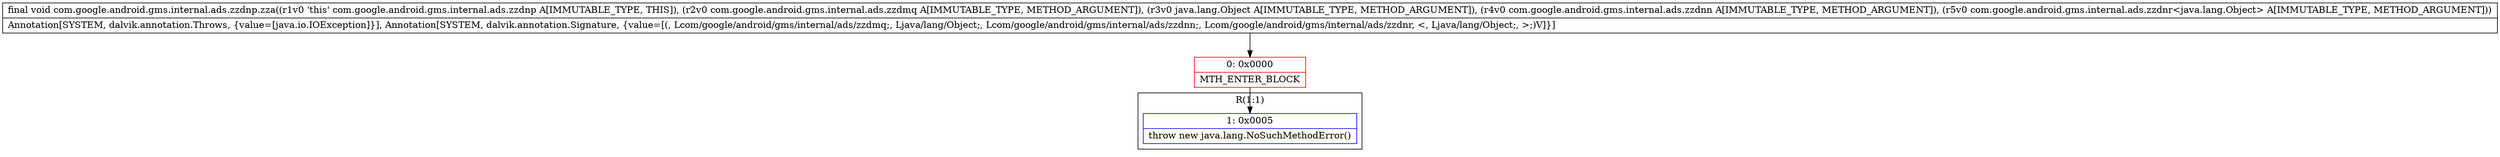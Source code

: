digraph "CFG forcom.google.android.gms.internal.ads.zzdnp.zza(Lcom\/google\/android\/gms\/internal\/ads\/zzdmq;Ljava\/lang\/Object;Lcom\/google\/android\/gms\/internal\/ads\/zzdnn;Lcom\/google\/android\/gms\/internal\/ads\/zzdnr;)V" {
subgraph cluster_Region_479084440 {
label = "R(1:1)";
node [shape=record,color=blue];
Node_1 [shape=record,label="{1\:\ 0x0005|throw new java.lang.NoSuchMethodError()\l}"];
}
Node_0 [shape=record,color=red,label="{0\:\ 0x0000|MTH_ENTER_BLOCK\l}"];
MethodNode[shape=record,label="{final void com.google.android.gms.internal.ads.zzdnp.zza((r1v0 'this' com.google.android.gms.internal.ads.zzdnp A[IMMUTABLE_TYPE, THIS]), (r2v0 com.google.android.gms.internal.ads.zzdmq A[IMMUTABLE_TYPE, METHOD_ARGUMENT]), (r3v0 java.lang.Object A[IMMUTABLE_TYPE, METHOD_ARGUMENT]), (r4v0 com.google.android.gms.internal.ads.zzdnn A[IMMUTABLE_TYPE, METHOD_ARGUMENT]), (r5v0 com.google.android.gms.internal.ads.zzdnr\<java.lang.Object\> A[IMMUTABLE_TYPE, METHOD_ARGUMENT]))  | Annotation[SYSTEM, dalvik.annotation.Throws, \{value=[java.io.IOException]\}], Annotation[SYSTEM, dalvik.annotation.Signature, \{value=[(, Lcom\/google\/android\/gms\/internal\/ads\/zzdmq;, Ljava\/lang\/Object;, Lcom\/google\/android\/gms\/internal\/ads\/zzdnn;, Lcom\/google\/android\/gms\/internal\/ads\/zzdnr, \<, Ljava\/lang\/Object;, \>;)V]\}]\l}"];
MethodNode -> Node_0;
Node_0 -> Node_1;
}

